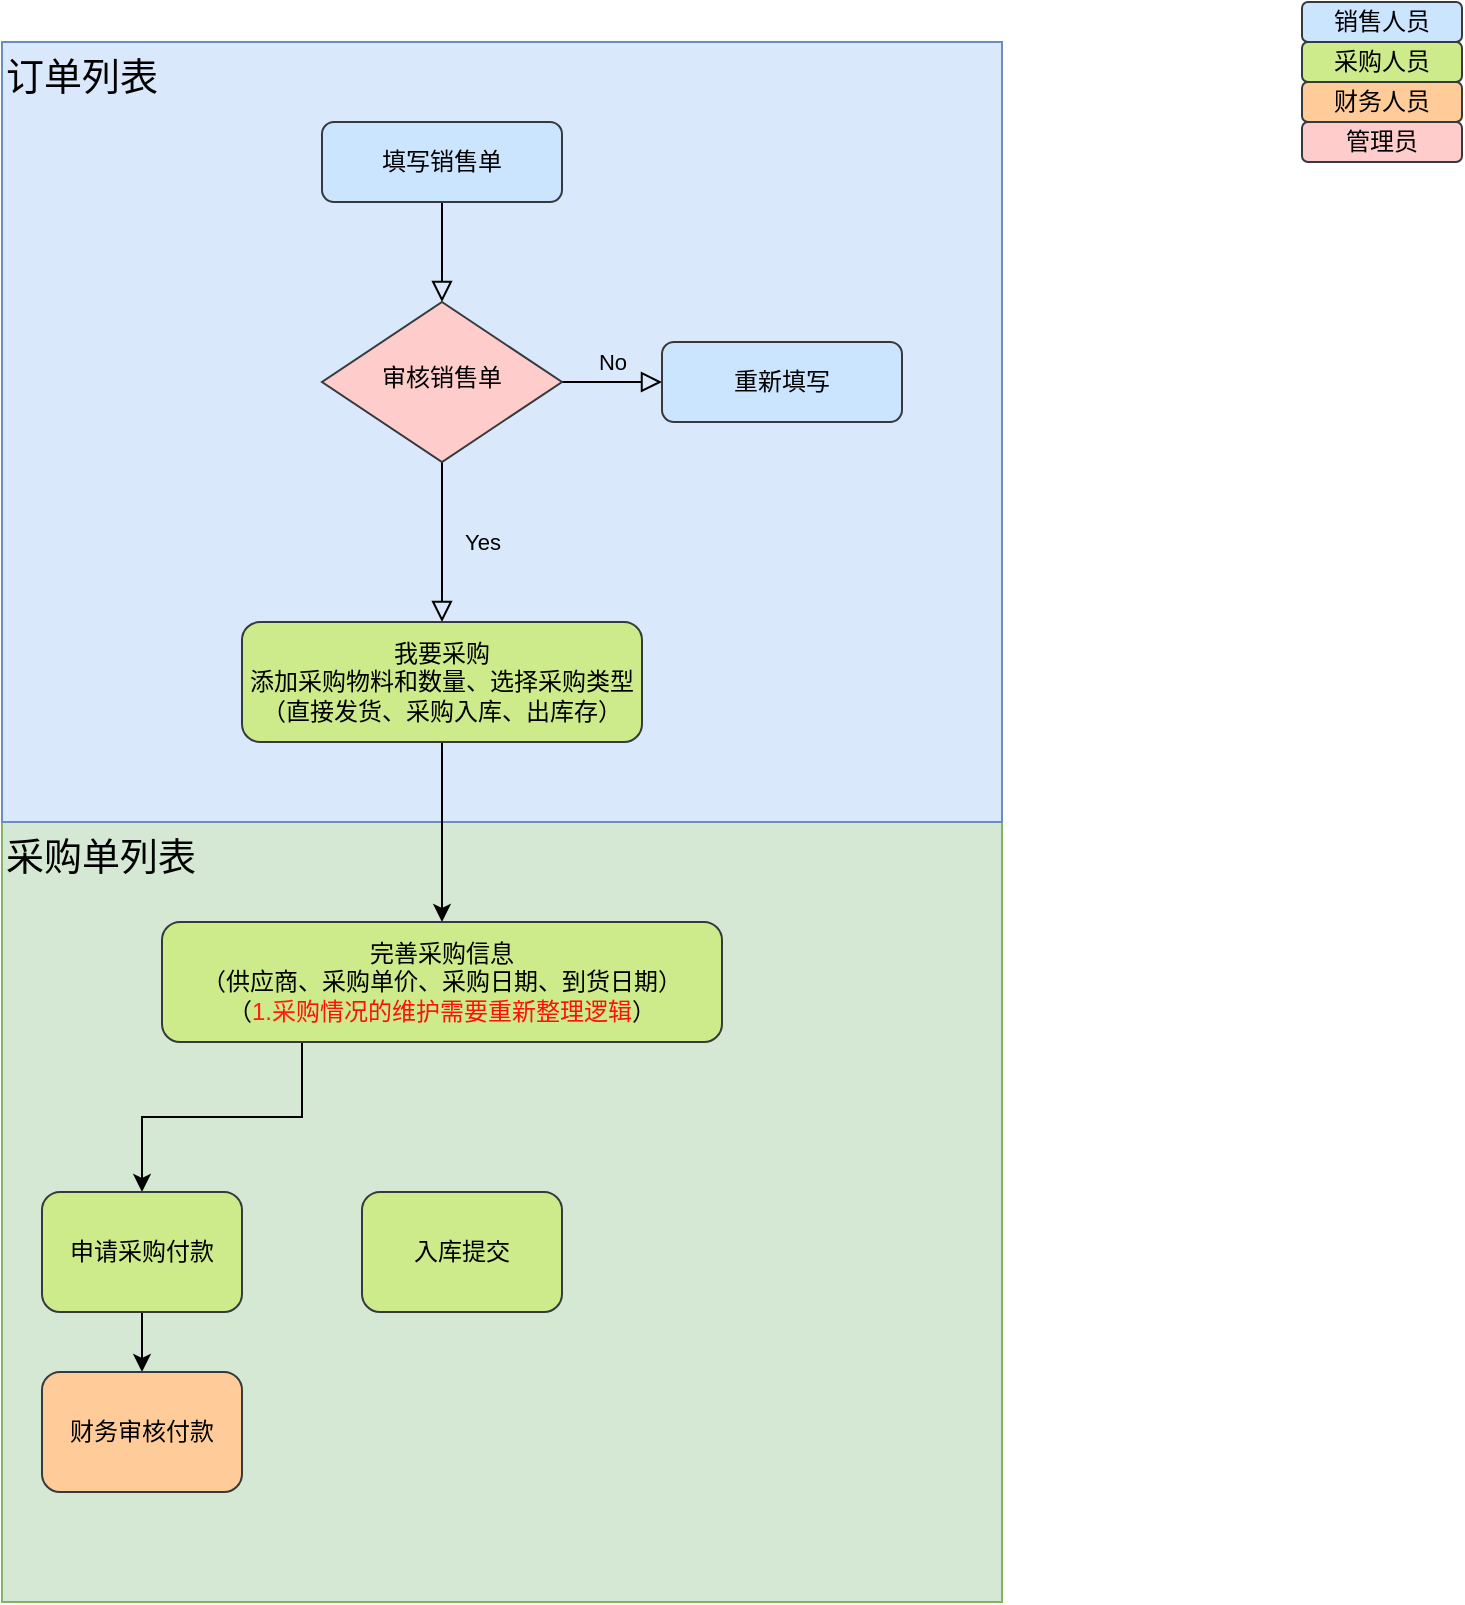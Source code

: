 <mxfile version="16.2.4" type="github">
  <diagram id="C5RBs43oDa-KdzZeNtuy" name="Page-1">
    <mxGraphModel dx="2249" dy="874" grid="1" gridSize="10" guides="1" tooltips="1" connect="1" arrows="1" fold="1" page="1" pageScale="1" pageWidth="827" pageHeight="1169" math="0" shadow="0">
      <root>
        <mxCell id="WIyWlLk6GJQsqaUBKTNV-0" />
        <mxCell id="WIyWlLk6GJQsqaUBKTNV-1" parent="WIyWlLk6GJQsqaUBKTNV-0" />
        <mxCell id="icswWf3Jonlu0yhqAj2O-3" value="采购单列表" style="rounded=0;whiteSpace=wrap;html=1;fillColor=#d5e8d4;strokeColor=#82b366;align=left;verticalAlign=top;fontSize=19;" parent="WIyWlLk6GJQsqaUBKTNV-1" vertex="1">
          <mxGeometry x="-10" y="430" width="500" height="390" as="geometry" />
        </mxCell>
        <mxCell id="icswWf3Jonlu0yhqAj2O-2" value="订单列表" style="rounded=0;whiteSpace=wrap;html=1;fillColor=#dae8fc;strokeColor=#6c8ebf;align=left;verticalAlign=top;fontSize=19;" parent="WIyWlLk6GJQsqaUBKTNV-1" vertex="1">
          <mxGeometry x="-10" y="40" width="500" height="390" as="geometry" />
        </mxCell>
        <mxCell id="WIyWlLk6GJQsqaUBKTNV-2" value="" style="rounded=0;html=1;jettySize=auto;orthogonalLoop=1;fontSize=11;endArrow=block;endFill=0;endSize=8;strokeWidth=1;shadow=0;labelBackgroundColor=none;edgeStyle=orthogonalEdgeStyle;" parent="WIyWlLk6GJQsqaUBKTNV-1" source="WIyWlLk6GJQsqaUBKTNV-3" target="WIyWlLk6GJQsqaUBKTNV-6" edge="1">
          <mxGeometry relative="1" as="geometry" />
        </mxCell>
        <mxCell id="WIyWlLk6GJQsqaUBKTNV-3" value="填写销售单" style="rounded=1;whiteSpace=wrap;html=1;fontSize=12;glass=0;strokeWidth=1;shadow=0;fillColor=#cce5ff;strokeColor=#36393d;" parent="WIyWlLk6GJQsqaUBKTNV-1" vertex="1">
          <mxGeometry x="150" y="80" width="120" height="40" as="geometry" />
        </mxCell>
        <mxCell id="WIyWlLk6GJQsqaUBKTNV-4" value="Yes" style="rounded=0;html=1;jettySize=auto;orthogonalLoop=1;fontSize=11;endArrow=block;endFill=0;endSize=8;strokeWidth=1;shadow=0;labelBackgroundColor=none;edgeStyle=orthogonalEdgeStyle;entryX=0.5;entryY=0;entryDx=0;entryDy=0;" parent="WIyWlLk6GJQsqaUBKTNV-1" source="WIyWlLk6GJQsqaUBKTNV-6" target="icswWf3Jonlu0yhqAj2O-0" edge="1">
          <mxGeometry y="20" relative="1" as="geometry">
            <mxPoint as="offset" />
          </mxGeometry>
        </mxCell>
        <mxCell id="WIyWlLk6GJQsqaUBKTNV-5" value="No" style="edgeStyle=orthogonalEdgeStyle;rounded=0;html=1;jettySize=auto;orthogonalLoop=1;fontSize=11;endArrow=block;endFill=0;endSize=8;strokeWidth=1;shadow=0;labelBackgroundColor=none;" parent="WIyWlLk6GJQsqaUBKTNV-1" source="WIyWlLk6GJQsqaUBKTNV-6" target="WIyWlLk6GJQsqaUBKTNV-7" edge="1">
          <mxGeometry y="10" relative="1" as="geometry">
            <mxPoint as="offset" />
          </mxGeometry>
        </mxCell>
        <mxCell id="WIyWlLk6GJQsqaUBKTNV-6" value="审核销售单" style="rhombus;whiteSpace=wrap;html=1;shadow=0;fontFamily=Helvetica;fontSize=12;align=center;strokeWidth=1;spacing=6;spacingTop=-4;fillColor=#ffcccc;strokeColor=#36393d;" parent="WIyWlLk6GJQsqaUBKTNV-1" vertex="1">
          <mxGeometry x="150" y="170" width="120" height="80" as="geometry" />
        </mxCell>
        <mxCell id="WIyWlLk6GJQsqaUBKTNV-7" value="重新填写" style="rounded=1;whiteSpace=wrap;html=1;fontSize=12;glass=0;strokeWidth=1;shadow=0;fillColor=#cce5ff;strokeColor=#36393d;" parent="WIyWlLk6GJQsqaUBKTNV-1" vertex="1">
          <mxGeometry x="320" y="190" width="120" height="40" as="geometry" />
        </mxCell>
        <mxCell id="icswWf3Jonlu0yhqAj2O-14" style="edgeStyle=orthogonalEdgeStyle;rounded=0;orthogonalLoop=1;jettySize=auto;html=1;exitX=0.5;exitY=1;exitDx=0;exitDy=0;entryX=0.5;entryY=0;entryDx=0;entryDy=0;fontSize=12;" parent="WIyWlLk6GJQsqaUBKTNV-1" source="icswWf3Jonlu0yhqAj2O-0" target="icswWf3Jonlu0yhqAj2O-8" edge="1">
          <mxGeometry relative="1" as="geometry" />
        </mxCell>
        <mxCell id="icswWf3Jonlu0yhqAj2O-0" value="我要采购&lt;br&gt;添加采购物料和数量、选择采购类型&lt;br&gt;（直接发货、采购入库、出库存）" style="rounded=1;whiteSpace=wrap;html=1;fillColor=#cdeb8b;strokeColor=#36393d;" parent="WIyWlLk6GJQsqaUBKTNV-1" vertex="1">
          <mxGeometry x="110" y="330" width="200" height="60" as="geometry" />
        </mxCell>
        <mxCell id="icswWf3Jonlu0yhqAj2O-5" value="销售人员" style="rounded=1;whiteSpace=wrap;html=1;fontSize=12;fillColor=#cce5ff;strokeColor=#36393d;" parent="WIyWlLk6GJQsqaUBKTNV-1" vertex="1">
          <mxGeometry x="640" y="20" width="80" height="20" as="geometry" />
        </mxCell>
        <mxCell id="icswWf3Jonlu0yhqAj2O-6" value="采购人员" style="rounded=1;whiteSpace=wrap;html=1;fontSize=12;fillColor=#cdeb8b;strokeColor=#36393d;" parent="WIyWlLk6GJQsqaUBKTNV-1" vertex="1">
          <mxGeometry x="640" y="40" width="80" height="20" as="geometry" />
        </mxCell>
        <mxCell id="icswWf3Jonlu0yhqAj2O-7" value="财务人员" style="rounded=1;whiteSpace=wrap;html=1;fontSize=12;fillColor=#ffcc99;strokeColor=#36393d;" parent="WIyWlLk6GJQsqaUBKTNV-1" vertex="1">
          <mxGeometry x="640" y="60" width="80" height="20" as="geometry" />
        </mxCell>
        <mxCell id="icswWf3Jonlu0yhqAj2O-12" style="edgeStyle=orthogonalEdgeStyle;rounded=0;orthogonalLoop=1;jettySize=auto;html=1;exitX=0.25;exitY=1;exitDx=0;exitDy=0;fontSize=12;" parent="WIyWlLk6GJQsqaUBKTNV-1" source="icswWf3Jonlu0yhqAj2O-8" target="icswWf3Jonlu0yhqAj2O-9" edge="1">
          <mxGeometry relative="1" as="geometry" />
        </mxCell>
        <mxCell id="icswWf3Jonlu0yhqAj2O-8" value="完善采购信息&lt;br&gt;（供应商、采购单价、采购日期、到货日期）&lt;br&gt;（&lt;font color=&quot;#ff1f0f&quot;&gt;1.采&lt;/font&gt;&lt;font color=&quot;#ff1008&quot;&gt;购情况的维护需要重新整理逻辑&lt;/font&gt;）" style="rounded=1;whiteSpace=wrap;html=1;fillColor=#cdeb8b;strokeColor=#36393d;" parent="WIyWlLk6GJQsqaUBKTNV-1" vertex="1">
          <mxGeometry x="70" y="480" width="280" height="60" as="geometry" />
        </mxCell>
        <mxCell id="icswWf3Jonlu0yhqAj2O-13" style="edgeStyle=orthogonalEdgeStyle;rounded=0;orthogonalLoop=1;jettySize=auto;html=1;exitX=0.5;exitY=1;exitDx=0;exitDy=0;fontSize=12;" parent="WIyWlLk6GJQsqaUBKTNV-1" source="icswWf3Jonlu0yhqAj2O-9" target="icswWf3Jonlu0yhqAj2O-10" edge="1">
          <mxGeometry relative="1" as="geometry" />
        </mxCell>
        <mxCell id="icswWf3Jonlu0yhqAj2O-9" value="申请采购付款" style="rounded=1;whiteSpace=wrap;html=1;fillColor=#cdeb8b;strokeColor=#36393d;" parent="WIyWlLk6GJQsqaUBKTNV-1" vertex="1">
          <mxGeometry x="10" y="615" width="100" height="60" as="geometry" />
        </mxCell>
        <mxCell id="icswWf3Jonlu0yhqAj2O-10" value="财务审核付款" style="rounded=1;whiteSpace=wrap;html=1;fillColor=#ffcc99;strokeColor=#36393d;" parent="WIyWlLk6GJQsqaUBKTNV-1" vertex="1">
          <mxGeometry x="10" y="705" width="100" height="60" as="geometry" />
        </mxCell>
        <mxCell id="icswWf3Jonlu0yhqAj2O-11" value="管理员" style="rounded=1;whiteSpace=wrap;html=1;fontSize=12;fillColor=#ffcccc;strokeColor=#36393d;" parent="WIyWlLk6GJQsqaUBKTNV-1" vertex="1">
          <mxGeometry x="640" y="80" width="80" height="20" as="geometry" />
        </mxCell>
        <mxCell id="icswWf3Jonlu0yhqAj2O-15" value="入库提交" style="rounded=1;whiteSpace=wrap;html=1;fillColor=#cdeb8b;strokeColor=#36393d;" parent="WIyWlLk6GJQsqaUBKTNV-1" vertex="1">
          <mxGeometry x="170" y="615" width="100" height="60" as="geometry" />
        </mxCell>
      </root>
    </mxGraphModel>
  </diagram>
</mxfile>
